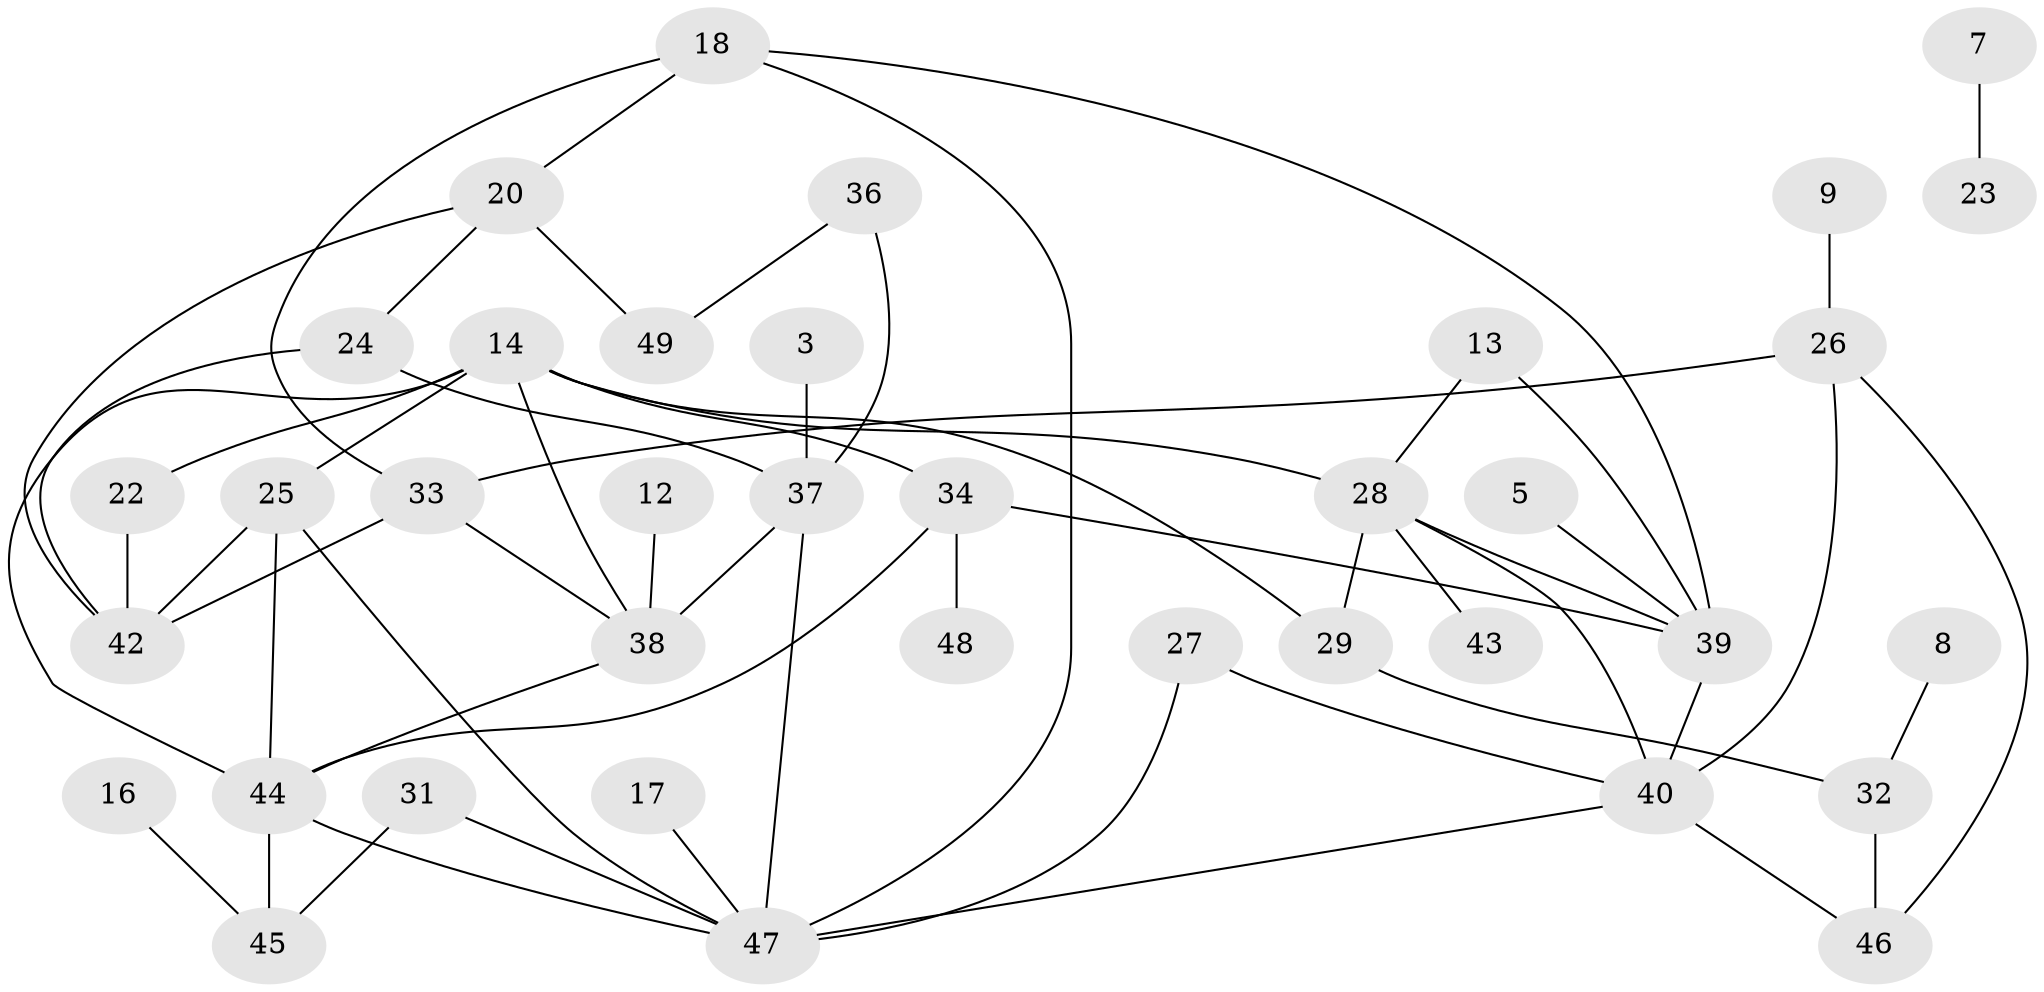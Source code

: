 // original degree distribution, {2: 0.2857142857142857, 5: 0.061224489795918366, 0: 0.11224489795918367, 1: 0.20408163265306123, 3: 0.1836734693877551, 6: 0.01020408163265306, 4: 0.14285714285714285}
// Generated by graph-tools (version 1.1) at 2025/00/03/09/25 03:00:53]
// undirected, 37 vertices, 58 edges
graph export_dot {
graph [start="1"]
  node [color=gray90,style=filled];
  3;
  5;
  7;
  8;
  9;
  12;
  13;
  14;
  16;
  17;
  18;
  20;
  22;
  23;
  24;
  25;
  26;
  27;
  28;
  29;
  31;
  32;
  33;
  34;
  36;
  37;
  38;
  39;
  40;
  42;
  43;
  44;
  45;
  46;
  47;
  48;
  49;
  3 -- 37 [weight=1.0];
  5 -- 39 [weight=1.0];
  7 -- 23 [weight=1.0];
  8 -- 32 [weight=1.0];
  9 -- 26 [weight=1.0];
  12 -- 38 [weight=1.0];
  13 -- 28 [weight=1.0];
  13 -- 39 [weight=1.0];
  14 -- 22 [weight=1.0];
  14 -- 25 [weight=1.0];
  14 -- 28 [weight=1.0];
  14 -- 29 [weight=1.0];
  14 -- 34 [weight=1.0];
  14 -- 38 [weight=1.0];
  14 -- 44 [weight=1.0];
  16 -- 45 [weight=1.0];
  17 -- 47 [weight=1.0];
  18 -- 20 [weight=1.0];
  18 -- 33 [weight=1.0];
  18 -- 39 [weight=1.0];
  18 -- 47 [weight=1.0];
  20 -- 24 [weight=1.0];
  20 -- 42 [weight=1.0];
  20 -- 49 [weight=1.0];
  22 -- 42 [weight=1.0];
  24 -- 37 [weight=1.0];
  24 -- 42 [weight=1.0];
  25 -- 42 [weight=1.0];
  25 -- 44 [weight=1.0];
  25 -- 47 [weight=1.0];
  26 -- 33 [weight=1.0];
  26 -- 40 [weight=1.0];
  26 -- 46 [weight=1.0];
  27 -- 40 [weight=1.0];
  27 -- 47 [weight=1.0];
  28 -- 29 [weight=2.0];
  28 -- 39 [weight=1.0];
  28 -- 40 [weight=1.0];
  28 -- 43 [weight=1.0];
  29 -- 32 [weight=1.0];
  31 -- 45 [weight=1.0];
  31 -- 47 [weight=1.0];
  32 -- 46 [weight=1.0];
  33 -- 38 [weight=1.0];
  33 -- 42 [weight=1.0];
  34 -- 39 [weight=2.0];
  34 -- 44 [weight=2.0];
  34 -- 48 [weight=1.0];
  36 -- 37 [weight=1.0];
  36 -- 49 [weight=1.0];
  37 -- 38 [weight=1.0];
  37 -- 47 [weight=2.0];
  38 -- 44 [weight=1.0];
  39 -- 40 [weight=1.0];
  40 -- 46 [weight=1.0];
  40 -- 47 [weight=1.0];
  44 -- 45 [weight=1.0];
  44 -- 47 [weight=1.0];
}
